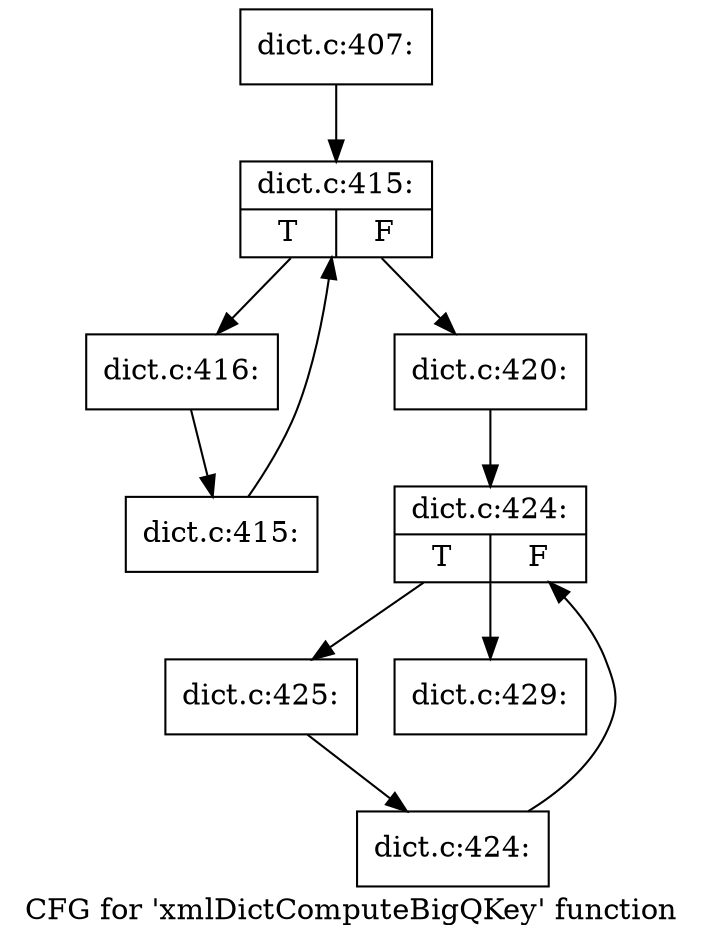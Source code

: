 digraph "CFG for 'xmlDictComputeBigQKey' function" {
	label="CFG for 'xmlDictComputeBigQKey' function";

	Node0x493ead0 [shape=record,label="{dict.c:407:}"];
	Node0x493ead0 -> Node0x49139e0;
	Node0x49139e0 [shape=record,label="{dict.c:415:|{<s0>T|<s1>F}}"];
	Node0x49139e0 -> Node0x4913cc0;
	Node0x49139e0 -> Node0x4913840;
	Node0x4913cc0 [shape=record,label="{dict.c:416:}"];
	Node0x4913cc0 -> Node0x4913c30;
	Node0x4913c30 [shape=record,label="{dict.c:415:}"];
	Node0x4913c30 -> Node0x49139e0;
	Node0x4913840 [shape=record,label="{dict.c:420:}"];
	Node0x4913840 -> Node0x49611c0;
	Node0x49611c0 [shape=record,label="{dict.c:424:|{<s0>T|<s1>F}}"];
	Node0x49611c0 -> Node0x49614a0;
	Node0x49611c0 -> Node0x4961020;
	Node0x49614a0 [shape=record,label="{dict.c:425:}"];
	Node0x49614a0 -> Node0x4961410;
	Node0x4961410 [shape=record,label="{dict.c:424:}"];
	Node0x4961410 -> Node0x49611c0;
	Node0x4961020 [shape=record,label="{dict.c:429:}"];
}
